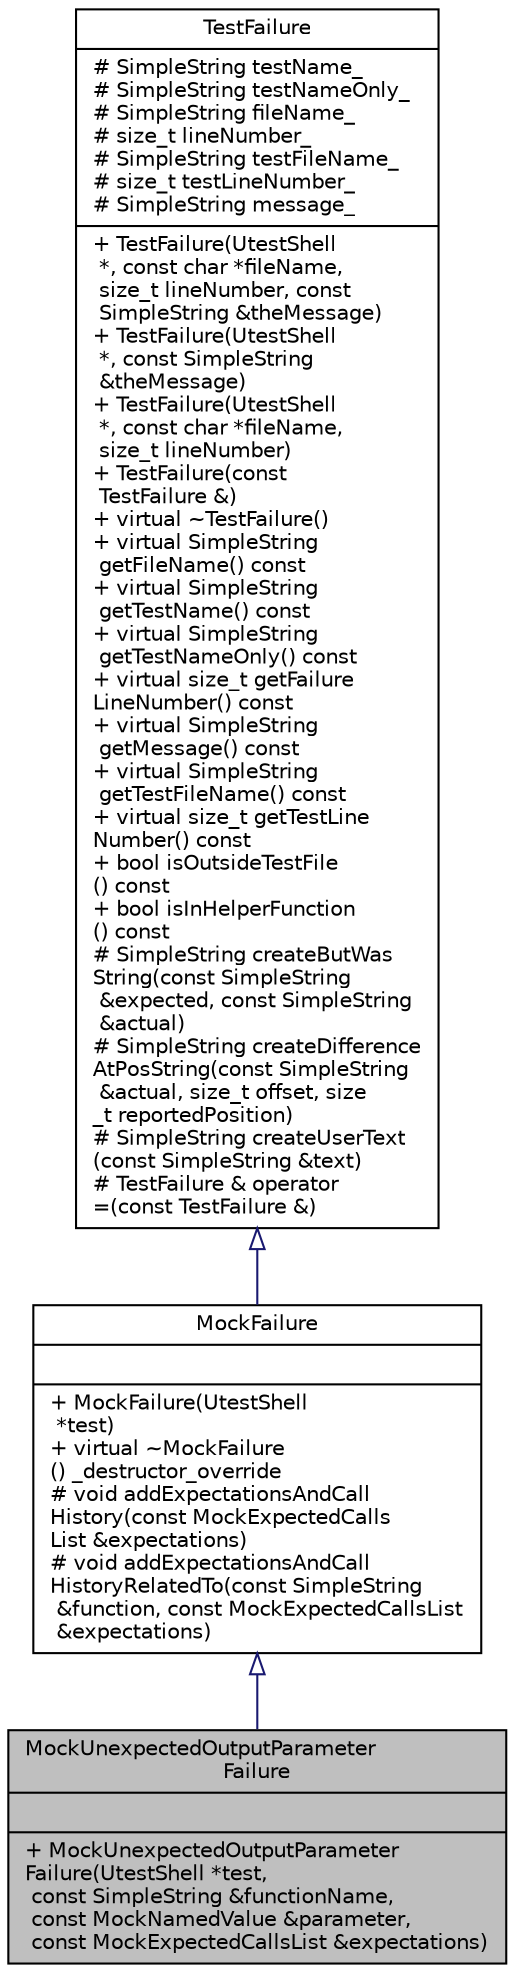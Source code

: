 digraph "MockUnexpectedOutputParameterFailure"
{
 // LATEX_PDF_SIZE
  edge [fontname="Helvetica",fontsize="10",labelfontname="Helvetica",labelfontsize="10"];
  node [fontname="Helvetica",fontsize="10",shape=record];
  Node1 [label="{MockUnexpectedOutputParameter\lFailure\n||+  MockUnexpectedOutputParameter\lFailure(UtestShell *test,\l const SimpleString &functionName,\l const MockNamedValue &parameter,\l const MockExpectedCallsList &expectations)\l}",height=0.2,width=0.4,color="black", fillcolor="grey75", style="filled", fontcolor="black",tooltip=" "];
  Node2 -> Node1 [dir="back",color="midnightblue",fontsize="10",style="solid",arrowtail="onormal",fontname="Helvetica"];
  Node2 [label="{MockFailure\n||+  MockFailure(UtestShell\l *test)\l+ virtual ~MockFailure\l() _destructor_override\l# void addExpectationsAndCall\lHistory(const MockExpectedCalls\lList &expectations)\l# void addExpectationsAndCall\lHistoryRelatedTo(const SimpleString\l &function, const MockExpectedCallsList\l &expectations)\l}",height=0.2,width=0.4,color="black", fillcolor="white", style="filled",URL="$classMockFailure.html",tooltip=" "];
  Node3 -> Node2 [dir="back",color="midnightblue",fontsize="10",style="solid",arrowtail="onormal",fontname="Helvetica"];
  Node3 [label="{TestFailure\n|# SimpleString testName_\l# SimpleString testNameOnly_\l# SimpleString fileName_\l# size_t lineNumber_\l# SimpleString testFileName_\l# size_t testLineNumber_\l# SimpleString message_\l|+  TestFailure(UtestShell\l *, const char *fileName,\l size_t lineNumber, const\l SimpleString &theMessage)\l+  TestFailure(UtestShell\l *, const SimpleString\l &theMessage)\l+  TestFailure(UtestShell\l *, const char *fileName,\l size_t lineNumber)\l+  TestFailure(const\l TestFailure &)\l+ virtual ~TestFailure()\l+ virtual SimpleString\l getFileName() const\l+ virtual SimpleString\l getTestName() const\l+ virtual SimpleString\l getTestNameOnly() const\l+ virtual size_t getFailure\lLineNumber() const\l+ virtual SimpleString\l getMessage() const\l+ virtual SimpleString\l getTestFileName() const\l+ virtual size_t getTestLine\lNumber() const\l+ bool isOutsideTestFile\l() const\l+ bool isInHelperFunction\l() const\l# SimpleString createButWas\lString(const SimpleString\l &expected, const SimpleString\l &actual)\l# SimpleString createDifference\lAtPosString(const SimpleString\l &actual, size_t offset, size\l_t reportedPosition)\l# SimpleString createUserText\l(const SimpleString &text)\l# TestFailure & operator\l=(const TestFailure &)\l}",height=0.2,width=0.4,color="black", fillcolor="white", style="filled",URL="$classTestFailure.html",tooltip=" "];
}
